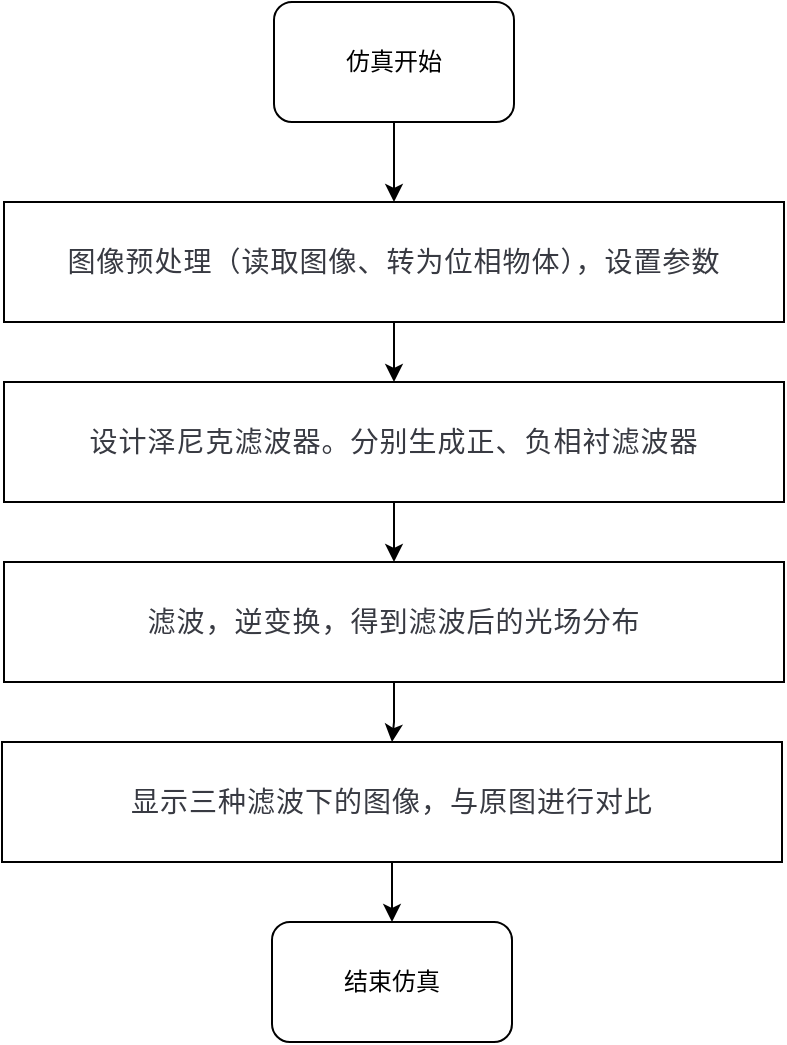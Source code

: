 <mxfile version="26.2.15">
  <diagram id="C5RBs43oDa-KdzZeNtuy" name="Page-1">
    <mxGraphModel dx="1111" dy="724" grid="0" gridSize="10" guides="1" tooltips="1" connect="1" arrows="1" fold="1" page="1" pageScale="1" pageWidth="827" pageHeight="1169" math="0" shadow="0">
      <root>
        <mxCell id="WIyWlLk6GJQsqaUBKTNV-0" />
        <mxCell id="WIyWlLk6GJQsqaUBKTNV-1" parent="WIyWlLk6GJQsqaUBKTNV-0" />
        <mxCell id="gVehfxkovYp_prCZ0jp4-5" value="" style="edgeStyle=orthogonalEdgeStyle;rounded=0;orthogonalLoop=1;jettySize=auto;html=1;" edge="1" parent="WIyWlLk6GJQsqaUBKTNV-1" source="gVehfxkovYp_prCZ0jp4-3" target="gVehfxkovYp_prCZ0jp4-4">
          <mxGeometry relative="1" as="geometry" />
        </mxCell>
        <mxCell id="gVehfxkovYp_prCZ0jp4-3" value="&lt;pre style=&quot;font-family: &amp;quot;Fira Code&amp;quot;, &amp;quot;Fira Mono&amp;quot;, Menlo, Consolas, &amp;quot;DejaVu Sans Mono&amp;quot;, monospace; scrollbar-color: rgba(0, 0, 0, 0.25) rgba(0, 0, 0, 0); margin-top: 0.5em; margin-bottom: 0.5em; padding: 1em; border: 0px; font-variant-numeric: inherit; font-variant-east-asian: inherit; font-variant-alternates: inherit; font-variant-position: inherit; font-variant-emoji: inherit; font-stretch: inherit; font-size: 14px; line-height: 1.5; font-optical-sizing: inherit; font-size-adjust: inherit; font-kerning: inherit; font-feature-settings: inherit; font-variation-settings: inherit; vertical-align: baseline; color: rgb(56, 58, 66); direction: ltr; text-align: left; word-break: normal; tab-size: 2; hyphens: none; overflow: auto; border-radius: 0px; background: none 0% 0% / auto repeat scroll padding-box border-box rgb(255, 255, 255); letter-spacing: 0.5px;&quot; class=&quot;language-&quot; data-v-e2d1d10f=&quot;&quot;&gt;&lt;code style=&quot;font-family: &amp;quot;Fira Code&amp;quot;, &amp;quot;Fira Mono&amp;quot;, Menlo, Consolas, &amp;quot;DejaVu Sans Mono&amp;quot;, monospace; scrollbar-color: rgba(0, 0, 0, 0.25) rgba(0, 0, 0, 0); margin: 0px; padding: 0px; border: 0px; font-style: inherit; font-variant: inherit; font-weight: inherit; font-stretch: inherit; font-size: inherit; line-height: 1.5; font-optical-sizing: inherit; font-size-adjust: inherit; font-kerning: inherit; font-feature-settings: inherit; font-variation-settings: inherit; vertical-align: baseline; direction: ltr; text-wrap-mode: wrap; word-spacing: normal; word-break: break-word; tab-size: 2; hyphens: none; max-width: 100%; overflow: auto;&quot; class=&quot;language-&quot;&gt;图像预处理（读取图像、转为位相物体），设置参数&lt;/code&gt;&lt;/pre&gt;" style="rounded=0;whiteSpace=wrap;html=1;" vertex="1" parent="WIyWlLk6GJQsqaUBKTNV-1">
          <mxGeometry x="219" y="172" width="390" height="60" as="geometry" />
        </mxCell>
        <mxCell id="gVehfxkovYp_prCZ0jp4-10" value="" style="edgeStyle=orthogonalEdgeStyle;rounded=0;orthogonalLoop=1;jettySize=auto;html=1;" edge="1" parent="WIyWlLk6GJQsqaUBKTNV-1" source="gVehfxkovYp_prCZ0jp4-4">
          <mxGeometry relative="1" as="geometry">
            <mxPoint x="414" y="352" as="targetPoint" />
          </mxGeometry>
        </mxCell>
        <mxCell id="gVehfxkovYp_prCZ0jp4-4" value="&lt;pre style=&quot;font-family: &amp;quot;Fira Code&amp;quot;, &amp;quot;Fira Mono&amp;quot;, Menlo, Consolas, &amp;quot;DejaVu Sans Mono&amp;quot;, monospace; scrollbar-color: rgba(0, 0, 0, 0.25) rgba(0, 0, 0, 0); margin-top: 0.5em; margin-bottom: 0.5em; padding: 1em; border: 0px; font-variant-numeric: inherit; font-variant-east-asian: inherit; font-variant-alternates: inherit; font-variant-position: inherit; font-variant-emoji: inherit; font-stretch: inherit; font-size: 14px; line-height: 1.5; font-optical-sizing: inherit; font-size-adjust: inherit; font-kerning: inherit; font-feature-settings: inherit; font-variation-settings: inherit; vertical-align: baseline; color: rgb(56, 58, 66); direction: ltr; text-align: left; word-break: normal; tab-size: 2; hyphens: none; overflow: auto; border-radius: 0px; background: none 0% 0% / auto repeat scroll padding-box border-box rgb(255, 255, 255); letter-spacing: 0.5px;&quot; class=&quot;language-&quot; data-v-e2d1d10f=&quot;&quot;&gt;&lt;code style=&quot;font-family: &amp;quot;Fira Code&amp;quot;, &amp;quot;Fira Mono&amp;quot;, Menlo, Consolas, &amp;quot;DejaVu Sans Mono&amp;quot;, monospace; scrollbar-color: transparent transparent; margin: 0px; padding: 0px; border: 0px; font-style: inherit; font-variant: inherit; font-weight: inherit; font-stretch: inherit; font-size: inherit; line-height: 1.5; font-optical-sizing: inherit; font-size-adjust: inherit; font-kerning: inherit; font-feature-settings: inherit; font-variation-settings: inherit; vertical-align: baseline; direction: ltr; text-wrap-mode: wrap; word-spacing: normal; word-break: break-word; tab-size: 2; hyphens: none; max-width: 100%; overflow: auto;&quot; class=&quot;language-&quot;&gt;设计泽尼克滤波器。分别生成正、负相衬滤波器&lt;/code&gt;&lt;/pre&gt;" style="rounded=0;whiteSpace=wrap;html=1;" vertex="1" parent="WIyWlLk6GJQsqaUBKTNV-1">
          <mxGeometry x="219" y="262" width="390" height="60" as="geometry" />
        </mxCell>
        <mxCell id="gVehfxkovYp_prCZ0jp4-8" value="" style="edgeStyle=orthogonalEdgeStyle;rounded=0;orthogonalLoop=1;jettySize=auto;html=1;" edge="1" parent="WIyWlLk6GJQsqaUBKTNV-1" source="gVehfxkovYp_prCZ0jp4-6" target="gVehfxkovYp_prCZ0jp4-3">
          <mxGeometry relative="1" as="geometry" />
        </mxCell>
        <mxCell id="gVehfxkovYp_prCZ0jp4-6" value="仿真开始" style="rounded=1;whiteSpace=wrap;html=1;" vertex="1" parent="WIyWlLk6GJQsqaUBKTNV-1">
          <mxGeometry x="354" y="72" width="120" height="60" as="geometry" />
        </mxCell>
        <mxCell id="gVehfxkovYp_prCZ0jp4-14" value="" style="edgeStyle=orthogonalEdgeStyle;rounded=0;orthogonalLoop=1;jettySize=auto;html=1;" edge="1" parent="WIyWlLk6GJQsqaUBKTNV-1" source="gVehfxkovYp_prCZ0jp4-11">
          <mxGeometry relative="1" as="geometry">
            <mxPoint x="413" y="442" as="targetPoint" />
          </mxGeometry>
        </mxCell>
        <mxCell id="gVehfxkovYp_prCZ0jp4-11" value="&lt;pre style=&quot;font-family: &amp;quot;Fira Code&amp;quot;, &amp;quot;Fira Mono&amp;quot;, Menlo, Consolas, &amp;quot;DejaVu Sans Mono&amp;quot;, monospace; scrollbar-color: rgba(0, 0, 0, 0.25) rgba(0, 0, 0, 0); margin-top: 0.5em; margin-bottom: 0.5em; padding: 1em; border: 0px; font-variant-numeric: inherit; font-variant-east-asian: inherit; font-variant-alternates: inherit; font-variant-position: inherit; font-variant-emoji: inherit; font-stretch: inherit; font-size: 14px; line-height: 1.5; font-optical-sizing: inherit; font-size-adjust: inherit; font-kerning: inherit; font-feature-settings: inherit; font-variation-settings: inherit; vertical-align: baseline; color: rgb(56, 58, 66); direction: ltr; text-align: left; word-break: normal; tab-size: 2; hyphens: none; overflow: auto; border-radius: 0px; background: none 0% 0% / auto repeat scroll padding-box border-box rgb(255, 255, 255); letter-spacing: 0.5px;&quot; class=&quot;language-&quot; data-v-e2d1d10f=&quot;&quot;&gt;&lt;code style=&quot;font-family: &amp;quot;Fira Code&amp;quot;, &amp;quot;Fira Mono&amp;quot;, Menlo, Consolas, &amp;quot;DejaVu Sans Mono&amp;quot;, monospace; scrollbar-color: rgba(0, 0, 0, 0.25) rgba(0, 0, 0, 0); margin: 0px; padding: 0px; border: 0px; font-style: inherit; font-variant: inherit; font-weight: inherit; font-stretch: inherit; font-size: inherit; line-height: 1.5; font-optical-sizing: inherit; font-size-adjust: inherit; font-kerning: inherit; font-feature-settings: inherit; font-variation-settings: inherit; vertical-align: baseline; direction: ltr; text-wrap-mode: wrap; word-spacing: normal; word-break: break-word; tab-size: 2; hyphens: none; max-width: 100%; overflow: auto;&quot; class=&quot;language-&quot;&gt;滤波，逆变换，得到滤波后的光场分布&lt;/code&gt;&lt;/pre&gt;" style="whiteSpace=wrap;html=1;rounded=0;" vertex="1" parent="WIyWlLk6GJQsqaUBKTNV-1">
          <mxGeometry x="219" y="352" width="390" height="60" as="geometry" />
        </mxCell>
        <mxCell id="gVehfxkovYp_prCZ0jp4-24" value="" style="edgeStyle=orthogonalEdgeStyle;rounded=0;orthogonalLoop=1;jettySize=auto;html=1;" edge="1" parent="WIyWlLk6GJQsqaUBKTNV-1" source="gVehfxkovYp_prCZ0jp4-18" target="gVehfxkovYp_prCZ0jp4-23">
          <mxGeometry relative="1" as="geometry" />
        </mxCell>
        <mxCell id="gVehfxkovYp_prCZ0jp4-18" value="&lt;pre style=&quot;font-family: &amp;quot;Fira Code&amp;quot;, &amp;quot;Fira Mono&amp;quot;, Menlo, Consolas, &amp;quot;DejaVu Sans Mono&amp;quot;, monospace; scrollbar-color: rgba(0, 0, 0, 0.25) rgba(0, 0, 0, 0); margin-top: 0.5em; margin-bottom: 0.5em; padding: 1em; border: 0px; font-variant-numeric: inherit; font-variant-east-asian: inherit; font-variant-alternates: inherit; font-variant-position: inherit; font-variant-emoji: inherit; font-stretch: inherit; font-size: 14px; line-height: 1.5; font-optical-sizing: inherit; font-size-adjust: inherit; font-kerning: inherit; font-feature-settings: inherit; font-variation-settings: inherit; vertical-align: baseline; color: rgb(56, 58, 66); direction: ltr; text-align: left; word-break: normal; tab-size: 2; hyphens: none; overflow: auto; border-radius: 0px; background: none 0% 0% / auto repeat scroll padding-box border-box rgb(255, 255, 255); letter-spacing: 0.5px;&quot; class=&quot;language-&quot; data-v-e2d1d10f=&quot;&quot;&gt;&lt;code style=&quot;font-family: &amp;quot;Fira Code&amp;quot;, &amp;quot;Fira Mono&amp;quot;, Menlo, Consolas, &amp;quot;DejaVu Sans Mono&amp;quot;, monospace; scrollbar-color: rgba(0, 0, 0, 0.25) rgba(0, 0, 0, 0); margin: 0px; padding: 0px; border: 0px; font-style: inherit; font-variant: inherit; font-weight: inherit; font-stretch: inherit; font-size: inherit; line-height: 1.5; font-optical-sizing: inherit; font-size-adjust: inherit; font-kerning: inherit; font-feature-settings: inherit; font-variation-settings: inherit; vertical-align: baseline; direction: ltr; text-wrap-mode: wrap; word-spacing: normal; word-break: break-word; tab-size: 2; hyphens: none; max-width: 100%; overflow: auto;&quot; class=&quot;language-&quot;&gt;显示三种滤波下的图像，与原图进行对比&lt;/code&gt;&lt;/pre&gt;" style="rounded=0;whiteSpace=wrap;html=1;" vertex="1" parent="WIyWlLk6GJQsqaUBKTNV-1">
          <mxGeometry x="218" y="442" width="390" height="60" as="geometry" />
        </mxCell>
        <mxCell id="gVehfxkovYp_prCZ0jp4-23" value="结束仿真" style="rounded=1;whiteSpace=wrap;html=1;" vertex="1" parent="WIyWlLk6GJQsqaUBKTNV-1">
          <mxGeometry x="353" y="532" width="120" height="60" as="geometry" />
        </mxCell>
      </root>
    </mxGraphModel>
  </diagram>
</mxfile>

